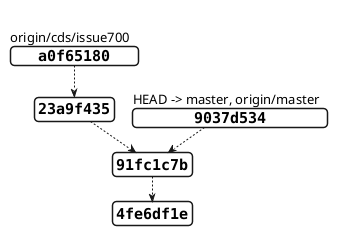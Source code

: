 @startgit Git Demo
* a0f65180 (origin/cds/issue700) Layered: Clarified code. #700
* 23a9f435 Layered: Fix wrong hierarchy handling. #700
| * 9037d534 (HEAD -> master, origin/master) Build: Properly sign Maven artifacts. #722
|/  
* 91fc1c7b Build: Mount Jenkins home. #722
* 4fe6df1e Build: Add HOME env var to maven container. #722
@endgit